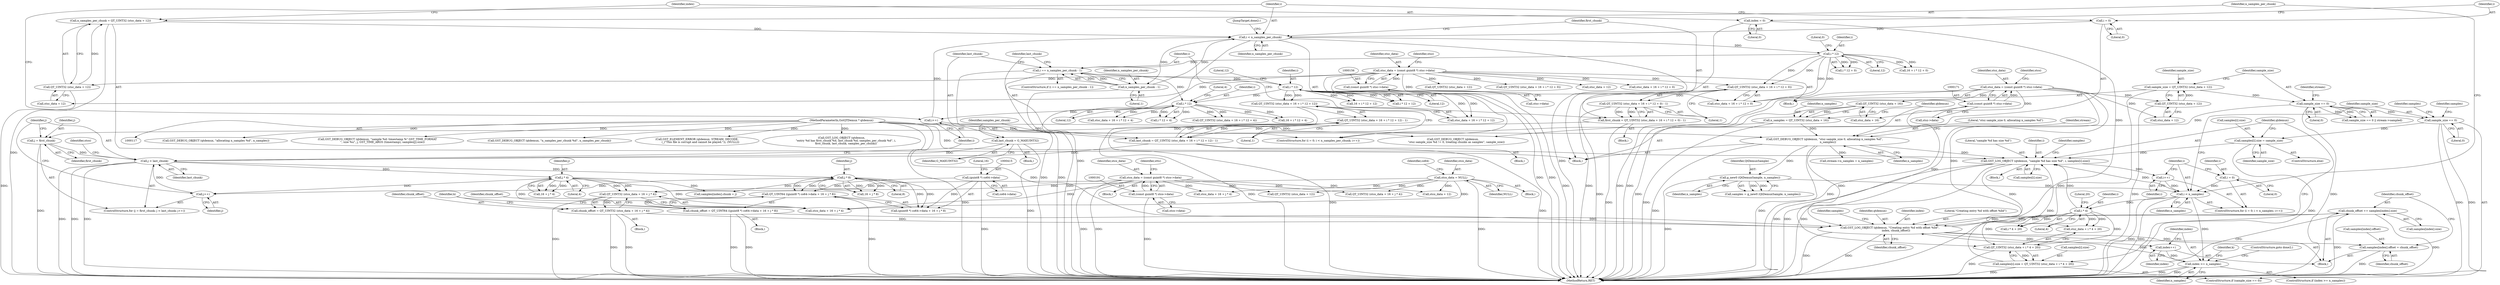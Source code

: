 digraph "0_gstreamer_bdc20b9baf13564d9a061343416395f8f9a92b53@array" {
"1000453" [label="(Call,chunk_offset += samples[index].size)"];
"1000434" [label="(Call,GST_LOG_OBJECT (qtdemux, \"Creating entry %d with offset %lld\",\n              index, chunk_offset))"];
"1000239" [label="(Call,GST_DEBUG_OBJECT (qtdemux, \"stsz sample_size 0, allocating n_samples %d\",\n        n_samples))"];
"1000118" [label="(MethodParameterIn,GstQTDemux * qtdemux)"];
"1000233" [label="(Call,n_samples = QT_UINT32 (stsz_data + 16))"];
"1000235" [label="(Call,QT_UINT32 (stsz_data + 16))"];
"1000168" [label="(Call,stsz_data = (const guint8 *) stsz->data)"];
"1000170" [label="(Call,(const guint8 *) stsz->data)"];
"1000294" [label="(Call,GST_LOG_OBJECT (qtdemux, \"sample %d has size %d\", i, samples[i].size))"];
"1000262" [label="(Call,i < n_samples)"];
"1000259" [label="(Call,i = 0)"];
"1000265" [label="(Call,i++)"];
"1000250" [label="(Call,g_new0 (QtDemuxSample, n_samples))"];
"1000282" [label="(Call,i * 4)"];
"1000272" [label="(Call,samples[i].size = QT_UINT32 (stsz_data + i * 4 + 20))"];
"1000278" [label="(Call,QT_UINT32 (stsz_data + i * 4 + 20))"];
"1000287" [label="(Call,samples[i].size = sample_size)"];
"1000269" [label="(Call,sample_size == 0)"];
"1000226" [label="(Call,sample_size == 0)"];
"1000218" [label="(Call,sample_size = QT_UINT32 (stsz_data + 12))"];
"1000220" [label="(Call,QT_UINT32 (stsz_data + 12))"];
"1000463" [label="(Call,index >= n_samples)"];
"1000460" [label="(Call,index++)"];
"1000316" [label="(Call,index = 0)"];
"1000410" [label="(Call,chunk_offset = QT_UINT64 ((guint8 *) co64->data + 16 + j * 8))"];
"1000412" [label="(Call,QT_UINT64 ((guint8 *) co64->data + 16 + j * 8))"];
"1000414" [label="(Call,(guint8 *) co64->data)"];
"1000421" [label="(Call,j * 8)"];
"1000388" [label="(Call,j < last_chunk)"];
"1000391" [label="(Call,j++)"];
"1000405" [label="(Call,j * 4)"];
"1000385" [label="(Call,j = first_chunk)"];
"1000332" [label="(Call,first_chunk = QT_UINT32 (stsc_data + 16 + i * 12 + 0) - 1)"];
"1000334" [label="(Call,QT_UINT32 (stsc_data + 16 + i * 12 + 0) - 1)"];
"1000335" [label="(Call,QT_UINT32 (stsc_data + 16 + i * 12 + 0))"];
"1000153" [label="(Call,stsc_data = (const guint8 *) stsc->data)"];
"1000155" [label="(Call,(const guint8 *) stsc->data)"];
"1000341" [label="(Call,i * 12)"];
"1000323" [label="(Call,i < n_samples_per_chunk)"];
"1000326" [label="(Call,i++)"];
"1000380" [label="(Call,i * 12)"];
"1000367" [label="(Call,i * 12)"];
"1000347" [label="(Call,i == n_samples_per_chunk - 1)"];
"1000349" [label="(Call,n_samples_per_chunk - 1)"];
"1000320" [label="(Call,i = 0)"];
"1000310" [label="(Call,n_samples_per_chunk = QT_UINT32 (stsc_data + 12))"];
"1000312" [label="(Call,QT_UINT32 (stsc_data + 12))"];
"1000353" [label="(Call,last_chunk = G_MAXUINT32)"];
"1000358" [label="(Call,last_chunk = QT_UINT32 (stsc_data + 16 + i * 12 + 12) - 1)"];
"1000360" [label="(Call,QT_UINT32 (stsc_data + 16 + i * 12 + 12) - 1)"];
"1000361" [label="(Call,QT_UINT32 (stsc_data + 16 + i * 12 + 12))"];
"1000453" [label="(Call,chunk_offset += samples[index].size)"];
"1000398" [label="(Call,chunk_offset = QT_UINT32 (stco_data + 16 + j * 4))"];
"1000400" [label="(Call,QT_UINT32 (stco_data + 16 + j * 4))"];
"1000197" [label="(Call,stco_data = NULL)"];
"1000188" [label="(Call,stco_data = (const guint8 *) stco->data)"];
"1000190" [label="(Call,(const guint8 *) stco->data)"];
"1000446" [label="(Call,samples[index].offset = chunk_offset)"];
"1000423" [label="(Literal,8)"];
"1000219" [label="(Identifier,sample_size)"];
"1000263" [label="(Identifier,i)"];
"1000357" [label="(Block,)"];
"1000461" [label="(Identifier,index)"];
"1000245" [label="(Identifier,stream)"];
"1000272" [label="(Call,samples[i].size = QT_UINT32 (stsz_data + i * 4 + 20))"];
"1000422" [label="(Identifier,j)"];
"1000163" [label="(Identifier,stsz)"];
"1000371" [label="(Literal,1)"];
"1000384" [label="(ControlStructure,for (j = first_chunk; j < last_chunk; j++))"];
"1000392" [label="(Identifier,j)"];
"1000673" [label="(Call,stco_data + 12)"];
"1000816" [label="(Call,QT_UINT32 (stco_data + 16 + j * 4))"];
"1000250" [label="(Call,g_new0 (QtDemuxSample, n_samples))"];
"1000320" [label="(Call,i = 0)"];
"1000176" [label="(Identifier,stco)"];
"1000406" [label="(Identifier,j)"];
"1000232" [label="(Block,)"];
"1000360" [label="(Call,QT_UINT32 (stsc_data + 16 + i * 12 + 12) - 1)"];
"1000266" [label="(Identifier,i)"];
"1000199" [label="(Identifier,NULL)"];
"1000297" [label="(Identifier,i)"];
"1000435" [label="(Identifier,qtdemux)"];
"1000192" [label="(Call,stco->data)"];
"1000437" [label="(Identifier,index)"];
"1000377" [label="(Call,16 + i * 12 + 4)"];
"1000275" [label="(Identifier,samples)"];
"1000281" [label="(Call,i * 4 + 20)"];
"1000154" [label="(Identifier,stsc_data)"];
"1000407" [label="(Literal,4)"];
"1000439" [label="(Call,samples[index].chunk = j)"];
"1000345" [label="(Literal,1)"];
"1000391" [label="(Call,j++)"];
"1000196" [label="(Block,)"];
"1000390" [label="(Identifier,last_chunk)"];
"1000396" [label="(Identifier,stco)"];
"1000239" [label="(Call,GST_DEBUG_OBJECT (qtdemux, \"stsz sample_size 0, allocating n_samples %d\",\n        n_samples))"];
"1000398" [label="(Call,chunk_offset = QT_UINT32 (stco_data + 16 + j * 4))"];
"1000282" [label="(Call,i * 4)"];
"1000230" [label="(Identifier,stream)"];
"1000410" [label="(Call,chunk_offset = QT_UINT64 ((guint8 *) co64->data + 16 + j * 8))"];
"1000419" [label="(Call,16 + j * 8)"];
"1000270" [label="(Identifier,sample_size)"];
"1000426" [label="(Identifier,k)"];
"1000278" [label="(Call,QT_UINT32 (stsz_data + i * 4 + 20))"];
"1000312" [label="(Call,QT_UINT32 (stsc_data + 12))"];
"1000366" [label="(Call,i * 12 + 12)"];
"1000172" [label="(Call,stsz->data)"];
"1000344" [label="(Literal,0)"];
"1000349" [label="(Call,n_samples_per_chunk - 1)"];
"1000369" [label="(Literal,12)"];
"1000327" [label="(Identifier,i)"];
"1000463" [label="(Call,index >= n_samples)"];
"1000663" [label="(Call,GST_DEBUG_OBJECT (qtdemux,\n        \"stsz sample_size %d != 0, treating chunks as samples\", sample_size))"];
"1000438" [label="(Identifier,chunk_offset)"];
"1000436" [label="(Literal,\"Creating entry %d with offset %lld\")"];
"1000380" [label="(Call,i * 12)"];
"1000817" [label="(Call,stco_data + 16 + j * 4)"];
"1000434" [label="(Call,GST_LOG_OBJECT (qtdemux, \"Creating entry %d with offset %lld\",\n              index, chunk_offset))"];
"1000118" [label="(MethodParameterIn,GstQTDemux * qtdemux)"];
"1000306" [label="(Identifier,samples)"];
"1000228" [label="(Literal,0)"];
"1000361" [label="(Call,QT_UINT32 (stsc_data + 16 + i * 12 + 12))"];
"1000293" [label="(Identifier,sample_size)"];
"1000382" [label="(Literal,12)"];
"1000454" [label="(Identifier,chunk_offset)"];
"1000374" [label="(Call,QT_UINT32 (stsc_data + 16 + i * 12 + 4))"];
"1000340" [label="(Call,i * 12 + 0)"];
"1000288" [label="(Call,samples[i].size)"];
"1000693" [label="(Call,GST_DEBUG_OBJECT (qtdemux, \"allocating n_samples %d\", n_samples))"];
"1000373" [label="(Identifier,samples_per_chunk)"];
"1000261" [label="(Literal,0)"];
"1000243" [label="(Call,stream->n_samples = n_samples)"];
"1000294" [label="(Call,GST_LOG_OBJECT (qtdemux, \"sample %d has size %d\", i, samples[i].size))"];
"1000328" [label="(Block,)"];
"1000286" [label="(ControlStructure,else)"];
"1000170" [label="(Call,(const guint8 *) stsz->data)"];
"1000236" [label="(Call,stsz_data + 16)"];
"1000283" [label="(Identifier,i)"];
"1000367" [label="(Call,i * 12)"];
"1000464" [label="(Identifier,index)"];
"1000290" [label="(Identifier,samples)"];
"1000709" [label="(Call,QT_UINT32 (stsc_data + 12))"];
"1000364" [label="(Call,16 + i * 12 + 12)"];
"1000318" [label="(Literal,0)"];
"1000412" [label="(Call,QT_UINT64 ((guint8 *) co64->data + 16 + j * 8))"];
"1000323" [label="(Call,i < n_samples_per_chunk)"];
"1000260" [label="(Identifier,i)"];
"1000432" [label="(Identifier,k)"];
"1000350" [label="(Identifier,n_samples_per_chunk)"];
"1000411" [label="(Identifier,chunk_offset)"];
"1000385" [label="(Call,j = first_chunk)"];
"1000381" [label="(Identifier,i)"];
"1000359" [label="(Identifier,last_chunk)"];
"1000346" [label="(ControlStructure,if (i == n_samples_per_chunk - 1))"];
"1000190" [label="(Call,(const guint8 *) stco->data)"];
"1000233" [label="(Call,n_samples = QT_UINT32 (stsz_data + 16))"];
"1000399" [label="(Identifier,chunk_offset)"];
"1000284" [label="(Literal,4)"];
"1000343" [label="(Literal,12)"];
"1000375" [label="(Call,stsc_data + 16 + i * 12 + 4)"];
"1000313" [label="(Call,stsc_data + 12)"];
"1000287" [label="(Call,samples[i].size = sample_size)"];
"1000259" [label="(Call,i = 0)"];
"1000452" [label="(Identifier,chunk_offset)"];
"1000362" [label="(Call,stsc_data + 16 + i * 12 + 12)"];
"1000221" [label="(Call,stsz_data + 12)"];
"1000235" [label="(Call,QT_UINT32 (stsz_data + 16))"];
"1000332" [label="(Call,first_chunk = QT_UINT32 (stsc_data + 16 + i * 12 + 0) - 1)"];
"1000267" [label="(Block,)"];
"1000421" [label="(Call,j * 8)"];
"1000298" [label="(Call,samples[i].size)"];
"1000333" [label="(Identifier,first_chunk)"];
"1000342" [label="(Identifier,i)"];
"1000387" [label="(Identifier,first_chunk)"];
"1000251" [label="(Identifier,QtDemuxSample)"];
"1000240" [label="(Identifier,qtdemux)"];
"1000268" [label="(ControlStructure,if (sample_size == 0))"];
"1000324" [label="(Identifier,i)"];
"1000403" [label="(Call,16 + j * 4)"];
"1000157" [label="(Call,stsc->data)"];
"1000401" [label="(Call,stco_data + 16 + j * 4)"];
"1000739" [label="(Call,QT_UINT32 (stsc_data + 16 + i * 12 + 0))"];
"1000354" [label="(Identifier,last_chunk)"];
"1000295" [label="(Identifier,qtdemux)"];
"1000370" [label="(Literal,12)"];
"1000352" [label="(Block,)"];
"1000311" [label="(Identifier,n_samples_per_chunk)"];
"1000225" [label="(Call,sample_size == 0 || stream->sampled)"];
"1000187" [label="(Block,)"];
"1000413" [label="(Call,(guint8 *) co64->data + 16 + j * 8)"];
"1000279" [label="(Call,stsz_data + i * 4 + 20)"];
"1000317" [label="(Identifier,index)"];
"1000169" [label="(Identifier,stsz_data)"];
"1000189" [label="(Identifier,stco_data)"];
"1001044" [label="(MethodReturn,RET)"];
"1000891" [label="(Call,GST_DEBUG_OBJECT (qtdemux, \"sample %d: timestamp %\" GST_TIME_FORMAT\n            \", size %u\", j, GST_TIME_ARGS (timestamp), samples[j].size))"];
"1000296" [label="(Literal,\"sample %d has size %d\")"];
"1000168" [label="(Call,stsz_data = (const guint8 *) stsz->data)"];
"1000358" [label="(Call,last_chunk = QT_UINT32 (stsc_data + 16 + i * 12 + 12) - 1)"];
"1000188" [label="(Call,stco_data = (const guint8 *) stco->data)"];
"1000713" [label="(Call,GST_DEBUG_OBJECT (qtdemux, \"n_samples_per_chunk %d\", n_samples_per_chunk))"];
"1000264" [label="(Identifier,n_samples)"];
"1000338" [label="(Call,16 + i * 12 + 0)"];
"1000348" [label="(Identifier,i)"];
"1000322" [label="(Literal,0)"];
"1000121" [label="(Block,)"];
"1000310" [label="(Call,n_samples_per_chunk = QT_UINT32 (stsc_data + 12))"];
"1000466" [label="(ControlStructure,goto done2;)"];
"1000467" [label="(JumpTarget,done2:)"];
"1000220" [label="(Call,QT_UINT32 (stsz_data + 12))"];
"1000153" [label="(Call,stsc_data = (const guint8 *) stsc->data)"];
"1000218" [label="(Call,sample_size = QT_UINT32 (stsz_data + 12))"];
"1000325" [label="(Identifier,n_samples_per_chunk)"];
"1000453" [label="(Call,chunk_offset += samples[index].size)"];
"1000409" [label="(Block,)"];
"1000446" [label="(Call,samples[index].offset = chunk_offset)"];
"1000351" [label="(Literal,1)"];
"1000460" [label="(Call,index++)"];
"1000234" [label="(Identifier,n_samples)"];
"1000388" [label="(Call,j < last_chunk)"];
"1000202" [label="(Identifier,co64)"];
"1000248" [label="(Call,samples = g_new0 (QtDemuxSample, n_samples))"];
"1000198" [label="(Identifier,stco_data)"];
"1000397" [label="(Block,)"];
"1000269" [label="(Call,sample_size == 0)"];
"1000273" [label="(Call,samples[i].size)"];
"1000197" [label="(Call,stco_data = NULL)"];
"1000326" [label="(Call,i++)"];
"1000386" [label="(Identifier,j)"];
"1000433" [label="(Block,)"];
"1000265" [label="(Call,i++)"];
"1001035" [label="(Call,GST_ELEMENT_ERROR (qtdemux, STREAM, DECODE,\n        (_(\"This file is corrupt and cannot be played.\")), (NULL)))"];
"1000155" [label="(Call,(const guint8 *) stsc->data)"];
"1000271" [label="(Literal,0)"];
"1000416" [label="(Call,co64->data)"];
"1000465" [label="(Identifier,n_samples)"];
"1000447" [label="(Call,samples[index].offset)"];
"1000672" [label="(Call,QT_UINT32 (stco_data + 12))"];
"1000334" [label="(Call,QT_UINT32 (stsc_data + 16 + i * 12 + 0) - 1)"];
"1000242" [label="(Identifier,n_samples)"];
"1000383" [label="(Literal,4)"];
"1000788" [label="(Call,GST_LOG_OBJECT (qtdemux,\n          \"entry %d has first_chunk %d, last_chunk %d, samples_per_chunk %d\", i,\n          first_chunk, last_chunk, samples_per_chunk))"];
"1000262" [label="(Call,i < n_samples)"];
"1000258" [label="(ControlStructure,for (i = 0; i < n_samples; i++))"];
"1000389" [label="(Identifier,j)"];
"1000341" [label="(Call,i * 12)"];
"1000462" [label="(ControlStructure,if (index >= n_samples))"];
"1000241" [label="(Literal,\"stsz sample_size 0, allocating n_samples %d\")"];
"1000208" [label="(Identifier,stts)"];
"1000227" [label="(Identifier,sample_size)"];
"1000400" [label="(Call,QT_UINT32 (stco_data + 16 + j * 4))"];
"1000442" [label="(Identifier,samples)"];
"1000335" [label="(Call,QT_UINT32 (stsc_data + 16 + i * 12 + 0))"];
"1000347" [label="(Call,i == n_samples_per_chunk - 1)"];
"1000379" [label="(Call,i * 12 + 4)"];
"1000355" [label="(Identifier,G_MAXUINT32)"];
"1000316" [label="(Call,index = 0)"];
"1000285" [label="(Literal,20)"];
"1000321" [label="(Identifier,i)"];
"1000252" [label="(Identifier,n_samples)"];
"1000414" [label="(Call,(guint8 *) co64->data)"];
"1000710" [label="(Call,stsc_data + 12)"];
"1000353" [label="(Call,last_chunk = G_MAXUINT32)"];
"1000336" [label="(Call,stsc_data + 16 + i * 12 + 0)"];
"1000319" [label="(ControlStructure,for (i = 0; i < n_samples_per_chunk; i++))"];
"1000226" [label="(Call,sample_size == 0)"];
"1000420" [label="(Literal,16)"];
"1000368" [label="(Identifier,i)"];
"1000740" [label="(Call,stsc_data + 16 + i * 12 + 0)"];
"1000455" [label="(Call,samples[index].size)"];
"1000405" [label="(Call,j * 4)"];
"1000453" -> "1000433"  [label="AST: "];
"1000453" -> "1000455"  [label="CFG: "];
"1000454" -> "1000453"  [label="AST: "];
"1000455" -> "1000453"  [label="AST: "];
"1000461" -> "1000453"  [label="CFG: "];
"1000453" -> "1001044"  [label="DDG: "];
"1000453" -> "1001044"  [label="DDG: "];
"1000453" -> "1000434"  [label="DDG: "];
"1000434" -> "1000453"  [label="DDG: "];
"1000434" -> "1000433"  [label="AST: "];
"1000434" -> "1000438"  [label="CFG: "];
"1000435" -> "1000434"  [label="AST: "];
"1000436" -> "1000434"  [label="AST: "];
"1000437" -> "1000434"  [label="AST: "];
"1000438" -> "1000434"  [label="AST: "];
"1000442" -> "1000434"  [label="CFG: "];
"1000434" -> "1001044"  [label="DDG: "];
"1000434" -> "1001044"  [label="DDG: "];
"1000239" -> "1000434"  [label="DDG: "];
"1000294" -> "1000434"  [label="DDG: "];
"1000118" -> "1000434"  [label="DDG: "];
"1000463" -> "1000434"  [label="DDG: "];
"1000316" -> "1000434"  [label="DDG: "];
"1000410" -> "1000434"  [label="DDG: "];
"1000398" -> "1000434"  [label="DDG: "];
"1000434" -> "1000446"  [label="DDG: "];
"1000434" -> "1000460"  [label="DDG: "];
"1000239" -> "1000232"  [label="AST: "];
"1000239" -> "1000242"  [label="CFG: "];
"1000240" -> "1000239"  [label="AST: "];
"1000241" -> "1000239"  [label="AST: "];
"1000242" -> "1000239"  [label="AST: "];
"1000245" -> "1000239"  [label="CFG: "];
"1000239" -> "1001044"  [label="DDG: "];
"1000239" -> "1001044"  [label="DDG: "];
"1000118" -> "1000239"  [label="DDG: "];
"1000233" -> "1000239"  [label="DDG: "];
"1000239" -> "1000243"  [label="DDG: "];
"1000239" -> "1000250"  [label="DDG: "];
"1000239" -> "1000294"  [label="DDG: "];
"1000118" -> "1000117"  [label="AST: "];
"1000118" -> "1001044"  [label="DDG: "];
"1000118" -> "1000294"  [label="DDG: "];
"1000118" -> "1000663"  [label="DDG: "];
"1000118" -> "1000693"  [label="DDG: "];
"1000118" -> "1000713"  [label="DDG: "];
"1000118" -> "1000788"  [label="DDG: "];
"1000118" -> "1000891"  [label="DDG: "];
"1000118" -> "1001035"  [label="DDG: "];
"1000233" -> "1000232"  [label="AST: "];
"1000233" -> "1000235"  [label="CFG: "];
"1000234" -> "1000233"  [label="AST: "];
"1000235" -> "1000233"  [label="AST: "];
"1000240" -> "1000233"  [label="CFG: "];
"1000233" -> "1001044"  [label="DDG: "];
"1000235" -> "1000233"  [label="DDG: "];
"1000235" -> "1000236"  [label="CFG: "];
"1000236" -> "1000235"  [label="AST: "];
"1000235" -> "1001044"  [label="DDG: "];
"1000168" -> "1000235"  [label="DDG: "];
"1000168" -> "1000121"  [label="AST: "];
"1000168" -> "1000170"  [label="CFG: "];
"1000169" -> "1000168"  [label="AST: "];
"1000170" -> "1000168"  [label="AST: "];
"1000176" -> "1000168"  [label="CFG: "];
"1000168" -> "1001044"  [label="DDG: "];
"1000168" -> "1001044"  [label="DDG: "];
"1000170" -> "1000168"  [label="DDG: "];
"1000168" -> "1000220"  [label="DDG: "];
"1000168" -> "1000221"  [label="DDG: "];
"1000168" -> "1000236"  [label="DDG: "];
"1000168" -> "1000278"  [label="DDG: "];
"1000168" -> "1000279"  [label="DDG: "];
"1000170" -> "1000172"  [label="CFG: "];
"1000171" -> "1000170"  [label="AST: "];
"1000172" -> "1000170"  [label="AST: "];
"1000170" -> "1001044"  [label="DDG: "];
"1000294" -> "1000267"  [label="AST: "];
"1000294" -> "1000298"  [label="CFG: "];
"1000295" -> "1000294"  [label="AST: "];
"1000296" -> "1000294"  [label="AST: "];
"1000297" -> "1000294"  [label="AST: "];
"1000298" -> "1000294"  [label="AST: "];
"1000306" -> "1000294"  [label="CFG: "];
"1000294" -> "1001044"  [label="DDG: "];
"1000294" -> "1001044"  [label="DDG: "];
"1000294" -> "1001044"  [label="DDG: "];
"1000294" -> "1000265"  [label="DDG: "];
"1000262" -> "1000294"  [label="DDG: "];
"1000282" -> "1000294"  [label="DDG: "];
"1000272" -> "1000294"  [label="DDG: "];
"1000287" -> "1000294"  [label="DDG: "];
"1000262" -> "1000258"  [label="AST: "];
"1000262" -> "1000264"  [label="CFG: "];
"1000263" -> "1000262"  [label="AST: "];
"1000264" -> "1000262"  [label="AST: "];
"1000270" -> "1000262"  [label="CFG: "];
"1000311" -> "1000262"  [label="CFG: "];
"1000262" -> "1001044"  [label="DDG: "];
"1000262" -> "1001044"  [label="DDG: "];
"1000259" -> "1000262"  [label="DDG: "];
"1000265" -> "1000262"  [label="DDG: "];
"1000250" -> "1000262"  [label="DDG: "];
"1000262" -> "1000282"  [label="DDG: "];
"1000262" -> "1000463"  [label="DDG: "];
"1000259" -> "1000258"  [label="AST: "];
"1000259" -> "1000261"  [label="CFG: "];
"1000260" -> "1000259"  [label="AST: "];
"1000261" -> "1000259"  [label="AST: "];
"1000263" -> "1000259"  [label="CFG: "];
"1000265" -> "1000258"  [label="AST: "];
"1000265" -> "1000266"  [label="CFG: "];
"1000266" -> "1000265"  [label="AST: "];
"1000263" -> "1000265"  [label="CFG: "];
"1000250" -> "1000248"  [label="AST: "];
"1000250" -> "1000252"  [label="CFG: "];
"1000251" -> "1000250"  [label="AST: "];
"1000252" -> "1000250"  [label="AST: "];
"1000248" -> "1000250"  [label="CFG: "];
"1000250" -> "1001044"  [label="DDG: "];
"1000250" -> "1000248"  [label="DDG: "];
"1000250" -> "1000248"  [label="DDG: "];
"1000282" -> "1000281"  [label="AST: "];
"1000282" -> "1000284"  [label="CFG: "];
"1000283" -> "1000282"  [label="AST: "];
"1000284" -> "1000282"  [label="AST: "];
"1000285" -> "1000282"  [label="CFG: "];
"1000282" -> "1000278"  [label="DDG: "];
"1000282" -> "1000278"  [label="DDG: "];
"1000282" -> "1000279"  [label="DDG: "];
"1000282" -> "1000279"  [label="DDG: "];
"1000282" -> "1000281"  [label="DDG: "];
"1000282" -> "1000281"  [label="DDG: "];
"1000272" -> "1000268"  [label="AST: "];
"1000272" -> "1000278"  [label="CFG: "];
"1000273" -> "1000272"  [label="AST: "];
"1000278" -> "1000272"  [label="AST: "];
"1000295" -> "1000272"  [label="CFG: "];
"1000272" -> "1001044"  [label="DDG: "];
"1000278" -> "1000272"  [label="DDG: "];
"1000278" -> "1000279"  [label="CFG: "];
"1000279" -> "1000278"  [label="AST: "];
"1000278" -> "1001044"  [label="DDG: "];
"1000287" -> "1000286"  [label="AST: "];
"1000287" -> "1000293"  [label="CFG: "];
"1000288" -> "1000287"  [label="AST: "];
"1000293" -> "1000287"  [label="AST: "];
"1000295" -> "1000287"  [label="CFG: "];
"1000287" -> "1001044"  [label="DDG: "];
"1000269" -> "1000287"  [label="DDG: "];
"1000269" -> "1000268"  [label="AST: "];
"1000269" -> "1000271"  [label="CFG: "];
"1000270" -> "1000269"  [label="AST: "];
"1000271" -> "1000269"  [label="AST: "];
"1000275" -> "1000269"  [label="CFG: "];
"1000290" -> "1000269"  [label="CFG: "];
"1000269" -> "1001044"  [label="DDG: "];
"1000269" -> "1001044"  [label="DDG: "];
"1000226" -> "1000269"  [label="DDG: "];
"1000226" -> "1000225"  [label="AST: "];
"1000226" -> "1000228"  [label="CFG: "];
"1000227" -> "1000226"  [label="AST: "];
"1000228" -> "1000226"  [label="AST: "];
"1000230" -> "1000226"  [label="CFG: "];
"1000225" -> "1000226"  [label="CFG: "];
"1000226" -> "1001044"  [label="DDG: "];
"1000226" -> "1000225"  [label="DDG: "];
"1000226" -> "1000225"  [label="DDG: "];
"1000218" -> "1000226"  [label="DDG: "];
"1000226" -> "1000663"  [label="DDG: "];
"1000218" -> "1000121"  [label="AST: "];
"1000218" -> "1000220"  [label="CFG: "];
"1000219" -> "1000218"  [label="AST: "];
"1000220" -> "1000218"  [label="AST: "];
"1000227" -> "1000218"  [label="CFG: "];
"1000218" -> "1001044"  [label="DDG: "];
"1000220" -> "1000218"  [label="DDG: "];
"1000220" -> "1000221"  [label="CFG: "];
"1000221" -> "1000220"  [label="AST: "];
"1000220" -> "1001044"  [label="DDG: "];
"1000463" -> "1000462"  [label="AST: "];
"1000463" -> "1000465"  [label="CFG: "];
"1000464" -> "1000463"  [label="AST: "];
"1000465" -> "1000463"  [label="AST: "];
"1000466" -> "1000463"  [label="CFG: "];
"1000432" -> "1000463"  [label="CFG: "];
"1000463" -> "1001044"  [label="DDG: "];
"1000463" -> "1001044"  [label="DDG: "];
"1000460" -> "1000463"  [label="DDG: "];
"1000460" -> "1000433"  [label="AST: "];
"1000460" -> "1000461"  [label="CFG: "];
"1000461" -> "1000460"  [label="AST: "];
"1000464" -> "1000460"  [label="CFG: "];
"1000316" -> "1000232"  [label="AST: "];
"1000316" -> "1000318"  [label="CFG: "];
"1000317" -> "1000316"  [label="AST: "];
"1000318" -> "1000316"  [label="AST: "];
"1000321" -> "1000316"  [label="CFG: "];
"1000410" -> "1000409"  [label="AST: "];
"1000410" -> "1000412"  [label="CFG: "];
"1000411" -> "1000410"  [label="AST: "];
"1000412" -> "1000410"  [label="AST: "];
"1000426" -> "1000410"  [label="CFG: "];
"1000410" -> "1001044"  [label="DDG: "];
"1000410" -> "1001044"  [label="DDG: "];
"1000412" -> "1000410"  [label="DDG: "];
"1000412" -> "1000413"  [label="CFG: "];
"1000413" -> "1000412"  [label="AST: "];
"1000412" -> "1001044"  [label="DDG: "];
"1000414" -> "1000412"  [label="DDG: "];
"1000421" -> "1000412"  [label="DDG: "];
"1000421" -> "1000412"  [label="DDG: "];
"1000414" -> "1000413"  [label="AST: "];
"1000414" -> "1000416"  [label="CFG: "];
"1000415" -> "1000414"  [label="AST: "];
"1000416" -> "1000414"  [label="AST: "];
"1000420" -> "1000414"  [label="CFG: "];
"1000414" -> "1001044"  [label="DDG: "];
"1000414" -> "1000413"  [label="DDG: "];
"1000421" -> "1000419"  [label="AST: "];
"1000421" -> "1000423"  [label="CFG: "];
"1000422" -> "1000421"  [label="AST: "];
"1000423" -> "1000421"  [label="AST: "];
"1000419" -> "1000421"  [label="CFG: "];
"1000421" -> "1000391"  [label="DDG: "];
"1000421" -> "1000413"  [label="DDG: "];
"1000421" -> "1000413"  [label="DDG: "];
"1000421" -> "1000419"  [label="DDG: "];
"1000421" -> "1000419"  [label="DDG: "];
"1000388" -> "1000421"  [label="DDG: "];
"1000421" -> "1000439"  [label="DDG: "];
"1000388" -> "1000384"  [label="AST: "];
"1000388" -> "1000390"  [label="CFG: "];
"1000389" -> "1000388"  [label="AST: "];
"1000390" -> "1000388"  [label="AST: "];
"1000396" -> "1000388"  [label="CFG: "];
"1000327" -> "1000388"  [label="CFG: "];
"1000388" -> "1001044"  [label="DDG: "];
"1000388" -> "1001044"  [label="DDG: "];
"1000388" -> "1001044"  [label="DDG: "];
"1000391" -> "1000388"  [label="DDG: "];
"1000385" -> "1000388"  [label="DDG: "];
"1000353" -> "1000388"  [label="DDG: "];
"1000358" -> "1000388"  [label="DDG: "];
"1000388" -> "1000405"  [label="DDG: "];
"1000391" -> "1000384"  [label="AST: "];
"1000391" -> "1000392"  [label="CFG: "];
"1000392" -> "1000391"  [label="AST: "];
"1000389" -> "1000391"  [label="CFG: "];
"1000405" -> "1000391"  [label="DDG: "];
"1000405" -> "1000403"  [label="AST: "];
"1000405" -> "1000407"  [label="CFG: "];
"1000406" -> "1000405"  [label="AST: "];
"1000407" -> "1000405"  [label="AST: "];
"1000403" -> "1000405"  [label="CFG: "];
"1000405" -> "1000400"  [label="DDG: "];
"1000405" -> "1000400"  [label="DDG: "];
"1000405" -> "1000401"  [label="DDG: "];
"1000405" -> "1000401"  [label="DDG: "];
"1000405" -> "1000403"  [label="DDG: "];
"1000405" -> "1000403"  [label="DDG: "];
"1000405" -> "1000439"  [label="DDG: "];
"1000385" -> "1000384"  [label="AST: "];
"1000385" -> "1000387"  [label="CFG: "];
"1000386" -> "1000385"  [label="AST: "];
"1000387" -> "1000385"  [label="AST: "];
"1000389" -> "1000385"  [label="CFG: "];
"1000385" -> "1001044"  [label="DDG: "];
"1000332" -> "1000385"  [label="DDG: "];
"1000332" -> "1000328"  [label="AST: "];
"1000332" -> "1000334"  [label="CFG: "];
"1000333" -> "1000332"  [label="AST: "];
"1000334" -> "1000332"  [label="AST: "];
"1000348" -> "1000332"  [label="CFG: "];
"1000332" -> "1001044"  [label="DDG: "];
"1000334" -> "1000332"  [label="DDG: "];
"1000334" -> "1000332"  [label="DDG: "];
"1000334" -> "1000345"  [label="CFG: "];
"1000335" -> "1000334"  [label="AST: "];
"1000345" -> "1000334"  [label="AST: "];
"1000334" -> "1001044"  [label="DDG: "];
"1000335" -> "1000334"  [label="DDG: "];
"1000335" -> "1000336"  [label="CFG: "];
"1000336" -> "1000335"  [label="AST: "];
"1000345" -> "1000335"  [label="CFG: "];
"1000335" -> "1001044"  [label="DDG: "];
"1000153" -> "1000335"  [label="DDG: "];
"1000341" -> "1000335"  [label="DDG: "];
"1000341" -> "1000335"  [label="DDG: "];
"1000153" -> "1000121"  [label="AST: "];
"1000153" -> "1000155"  [label="CFG: "];
"1000154" -> "1000153"  [label="AST: "];
"1000155" -> "1000153"  [label="AST: "];
"1000163" -> "1000153"  [label="CFG: "];
"1000153" -> "1001044"  [label="DDG: "];
"1000153" -> "1001044"  [label="DDG: "];
"1000155" -> "1000153"  [label="DDG: "];
"1000153" -> "1000312"  [label="DDG: "];
"1000153" -> "1000313"  [label="DDG: "];
"1000153" -> "1000336"  [label="DDG: "];
"1000153" -> "1000709"  [label="DDG: "];
"1000153" -> "1000710"  [label="DDG: "];
"1000153" -> "1000739"  [label="DDG: "];
"1000153" -> "1000740"  [label="DDG: "];
"1000155" -> "1000157"  [label="CFG: "];
"1000156" -> "1000155"  [label="AST: "];
"1000157" -> "1000155"  [label="AST: "];
"1000155" -> "1001044"  [label="DDG: "];
"1000341" -> "1000340"  [label="AST: "];
"1000341" -> "1000343"  [label="CFG: "];
"1000342" -> "1000341"  [label="AST: "];
"1000343" -> "1000341"  [label="AST: "];
"1000344" -> "1000341"  [label="CFG: "];
"1000341" -> "1000336"  [label="DDG: "];
"1000341" -> "1000336"  [label="DDG: "];
"1000341" -> "1000338"  [label="DDG: "];
"1000341" -> "1000338"  [label="DDG: "];
"1000341" -> "1000340"  [label="DDG: "];
"1000341" -> "1000340"  [label="DDG: "];
"1000323" -> "1000341"  [label="DDG: "];
"1000341" -> "1000347"  [label="DDG: "];
"1000323" -> "1000319"  [label="AST: "];
"1000323" -> "1000325"  [label="CFG: "];
"1000324" -> "1000323"  [label="AST: "];
"1000325" -> "1000323"  [label="AST: "];
"1000333" -> "1000323"  [label="CFG: "];
"1000467" -> "1000323"  [label="CFG: "];
"1000323" -> "1001044"  [label="DDG: "];
"1000323" -> "1001044"  [label="DDG: "];
"1000326" -> "1000323"  [label="DDG: "];
"1000320" -> "1000323"  [label="DDG: "];
"1000310" -> "1000323"  [label="DDG: "];
"1000349" -> "1000323"  [label="DDG: "];
"1000323" -> "1000349"  [label="DDG: "];
"1000326" -> "1000319"  [label="AST: "];
"1000326" -> "1000327"  [label="CFG: "];
"1000327" -> "1000326"  [label="AST: "];
"1000324" -> "1000326"  [label="CFG: "];
"1000380" -> "1000326"  [label="DDG: "];
"1000380" -> "1000379"  [label="AST: "];
"1000380" -> "1000382"  [label="CFG: "];
"1000381" -> "1000380"  [label="AST: "];
"1000382" -> "1000380"  [label="AST: "];
"1000383" -> "1000380"  [label="CFG: "];
"1000380" -> "1000374"  [label="DDG: "];
"1000380" -> "1000374"  [label="DDG: "];
"1000380" -> "1000375"  [label="DDG: "];
"1000380" -> "1000375"  [label="DDG: "];
"1000380" -> "1000377"  [label="DDG: "];
"1000380" -> "1000377"  [label="DDG: "];
"1000380" -> "1000379"  [label="DDG: "];
"1000380" -> "1000379"  [label="DDG: "];
"1000367" -> "1000380"  [label="DDG: "];
"1000347" -> "1000380"  [label="DDG: "];
"1000367" -> "1000366"  [label="AST: "];
"1000367" -> "1000369"  [label="CFG: "];
"1000368" -> "1000367"  [label="AST: "];
"1000369" -> "1000367"  [label="AST: "];
"1000370" -> "1000367"  [label="CFG: "];
"1000367" -> "1000361"  [label="DDG: "];
"1000367" -> "1000361"  [label="DDG: "];
"1000367" -> "1000362"  [label="DDG: "];
"1000367" -> "1000362"  [label="DDG: "];
"1000367" -> "1000364"  [label="DDG: "];
"1000367" -> "1000364"  [label="DDG: "];
"1000367" -> "1000366"  [label="DDG: "];
"1000367" -> "1000366"  [label="DDG: "];
"1000347" -> "1000367"  [label="DDG: "];
"1000347" -> "1000346"  [label="AST: "];
"1000347" -> "1000349"  [label="CFG: "];
"1000348" -> "1000347"  [label="AST: "];
"1000349" -> "1000347"  [label="AST: "];
"1000354" -> "1000347"  [label="CFG: "];
"1000359" -> "1000347"  [label="CFG: "];
"1000347" -> "1001044"  [label="DDG: "];
"1000347" -> "1001044"  [label="DDG: "];
"1000349" -> "1000347"  [label="DDG: "];
"1000349" -> "1000347"  [label="DDG: "];
"1000349" -> "1000351"  [label="CFG: "];
"1000350" -> "1000349"  [label="AST: "];
"1000351" -> "1000349"  [label="AST: "];
"1000349" -> "1001044"  [label="DDG: "];
"1000320" -> "1000319"  [label="AST: "];
"1000320" -> "1000322"  [label="CFG: "];
"1000321" -> "1000320"  [label="AST: "];
"1000322" -> "1000320"  [label="AST: "];
"1000324" -> "1000320"  [label="CFG: "];
"1000310" -> "1000232"  [label="AST: "];
"1000310" -> "1000312"  [label="CFG: "];
"1000311" -> "1000310"  [label="AST: "];
"1000312" -> "1000310"  [label="AST: "];
"1000317" -> "1000310"  [label="CFG: "];
"1000310" -> "1001044"  [label="DDG: "];
"1000312" -> "1000310"  [label="DDG: "];
"1000312" -> "1000313"  [label="CFG: "];
"1000313" -> "1000312"  [label="AST: "];
"1000312" -> "1001044"  [label="DDG: "];
"1000353" -> "1000352"  [label="AST: "];
"1000353" -> "1000355"  [label="CFG: "];
"1000354" -> "1000353"  [label="AST: "];
"1000355" -> "1000353"  [label="AST: "];
"1000373" -> "1000353"  [label="CFG: "];
"1000353" -> "1001044"  [label="DDG: "];
"1000358" -> "1000357"  [label="AST: "];
"1000358" -> "1000360"  [label="CFG: "];
"1000359" -> "1000358"  [label="AST: "];
"1000360" -> "1000358"  [label="AST: "];
"1000373" -> "1000358"  [label="CFG: "];
"1000358" -> "1001044"  [label="DDG: "];
"1000360" -> "1000358"  [label="DDG: "];
"1000360" -> "1000358"  [label="DDG: "];
"1000360" -> "1000371"  [label="CFG: "];
"1000361" -> "1000360"  [label="AST: "];
"1000371" -> "1000360"  [label="AST: "];
"1000360" -> "1001044"  [label="DDG: "];
"1000361" -> "1000360"  [label="DDG: "];
"1000361" -> "1000362"  [label="CFG: "];
"1000362" -> "1000361"  [label="AST: "];
"1000371" -> "1000361"  [label="CFG: "];
"1000361" -> "1001044"  [label="DDG: "];
"1000398" -> "1000397"  [label="AST: "];
"1000398" -> "1000400"  [label="CFG: "];
"1000399" -> "1000398"  [label="AST: "];
"1000400" -> "1000398"  [label="AST: "];
"1000426" -> "1000398"  [label="CFG: "];
"1000398" -> "1001044"  [label="DDG: "];
"1000398" -> "1001044"  [label="DDG: "];
"1000400" -> "1000398"  [label="DDG: "];
"1000400" -> "1000401"  [label="CFG: "];
"1000401" -> "1000400"  [label="AST: "];
"1000400" -> "1001044"  [label="DDG: "];
"1000197" -> "1000400"  [label="DDG: "];
"1000188" -> "1000400"  [label="DDG: "];
"1000197" -> "1000196"  [label="AST: "];
"1000197" -> "1000199"  [label="CFG: "];
"1000198" -> "1000197"  [label="AST: "];
"1000199" -> "1000197"  [label="AST: "];
"1000202" -> "1000197"  [label="CFG: "];
"1000197" -> "1001044"  [label="DDG: "];
"1000197" -> "1000401"  [label="DDG: "];
"1000197" -> "1000672"  [label="DDG: "];
"1000197" -> "1000673"  [label="DDG: "];
"1000197" -> "1000816"  [label="DDG: "];
"1000197" -> "1000817"  [label="DDG: "];
"1000188" -> "1000187"  [label="AST: "];
"1000188" -> "1000190"  [label="CFG: "];
"1000189" -> "1000188"  [label="AST: "];
"1000190" -> "1000188"  [label="AST: "];
"1000208" -> "1000188"  [label="CFG: "];
"1000188" -> "1001044"  [label="DDG: "];
"1000188" -> "1001044"  [label="DDG: "];
"1000190" -> "1000188"  [label="DDG: "];
"1000188" -> "1000401"  [label="DDG: "];
"1000188" -> "1000672"  [label="DDG: "];
"1000188" -> "1000673"  [label="DDG: "];
"1000188" -> "1000816"  [label="DDG: "];
"1000188" -> "1000817"  [label="DDG: "];
"1000190" -> "1000192"  [label="CFG: "];
"1000191" -> "1000190"  [label="AST: "];
"1000192" -> "1000190"  [label="AST: "];
"1000190" -> "1001044"  [label="DDG: "];
"1000446" -> "1000433"  [label="AST: "];
"1000446" -> "1000452"  [label="CFG: "];
"1000447" -> "1000446"  [label="AST: "];
"1000452" -> "1000446"  [label="AST: "];
"1000454" -> "1000446"  [label="CFG: "];
"1000446" -> "1001044"  [label="DDG: "];
}
